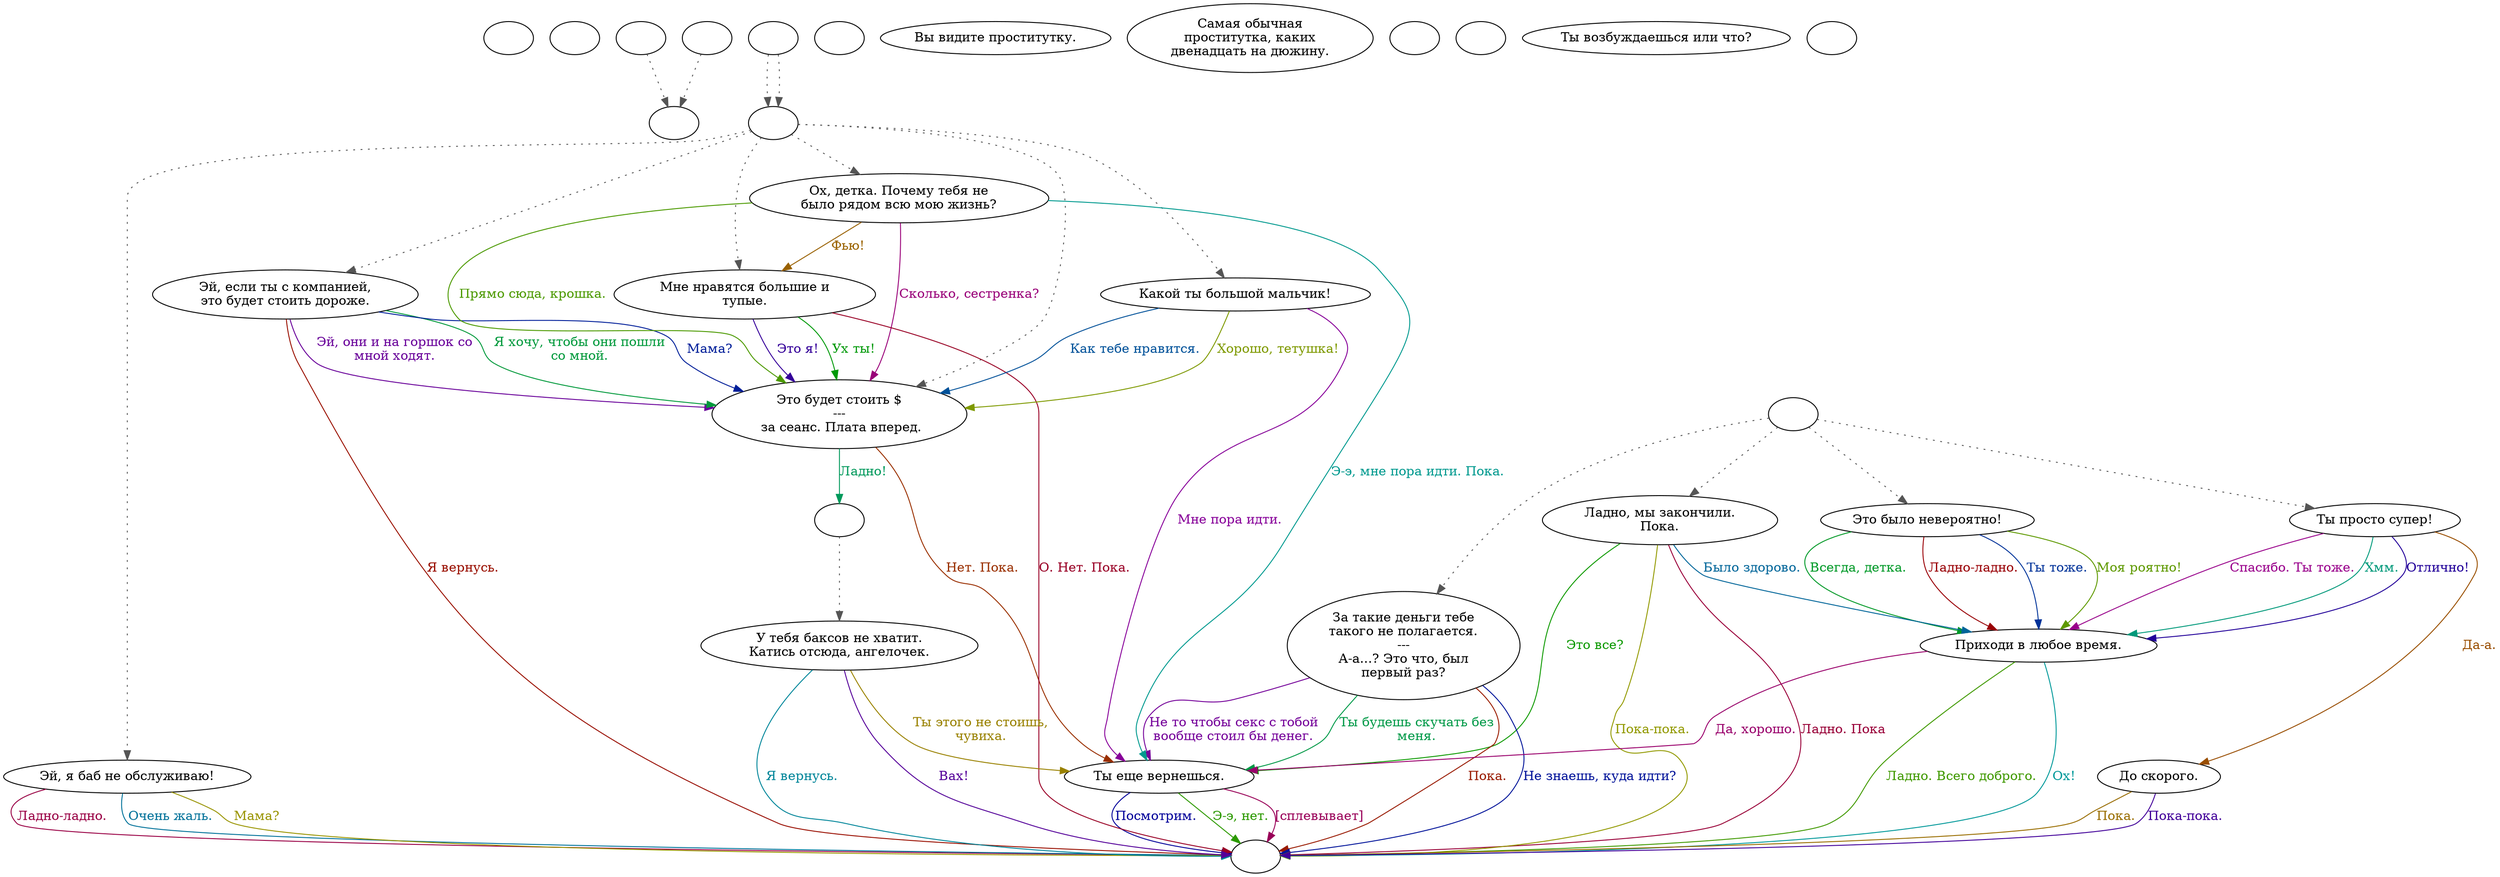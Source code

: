 digraph dcSheila {
  "start" [style=filled       fillcolor="#FFFFFF"       color="#000000"]
  "start" [label=""]
  "critter_p_proc" [style=filled       fillcolor="#FFFFFF"       color="#000000"]
  "critter_p_proc" [label=""]
  "pickup_p_proc" [style=filled       fillcolor="#FFFFFF"       color="#000000"]
  "pickup_p_proc" -> "Node998" [style=dotted color="#555555"]
  "pickup_p_proc" [label=""]
  "talk_p_proc" [style=filled       fillcolor="#FFFFFF"       color="#000000"]
  "talk_p_proc" -> "Node995" [style=dotted color="#555555"]
  "talk_p_proc" -> "Node995" [style=dotted color="#555555"]
  "talk_p_proc" [label=""]
  "destroy_p_proc" [style=filled       fillcolor="#FFFFFF"       color="#000000"]
  "destroy_p_proc" [label=""]
  "look_at_p_proc" [style=filled       fillcolor="#FFFFFF"       color="#000000"]
  "look_at_p_proc" [label="Вы видите проститутку."]
  "description_p_proc" [style=filled       fillcolor="#FFFFFF"       color="#000000"]
  "description_p_proc" [label="Самая обычная\nпроститутка, каких\nдвенадцать на дюжину."]
  "use_skill_on_p_proc" [style=filled       fillcolor="#FFFFFF"       color="#000000"]
  "use_skill_on_p_proc" [label=""]
  "damage_p_proc" [style=filled       fillcolor="#FFFFFF"       color="#000000"]
  "damage_p_proc" -> "Node998" [style=dotted color="#555555"]
  "damage_p_proc" [label=""]
  "map_enter_p_proc" [style=filled       fillcolor="#FFFFFF"       color="#000000"]
  "map_enter_p_proc" [label=""]
  "use_p_proc" [style=filled       fillcolor="#FFFFFF"       color="#000000"]
  "use_p_proc" [label="Ты возбуждаешься или что?"]
  "push_p_proc" [style=filled       fillcolor="#FFFFFF"       color="#000000"]
  "push_p_proc" [label=""]
  "timed_event_p_proc" [style=filled       fillcolor="#FFFFFF"       color="#000000"]
  "timed_event_p_proc" -> "Node009" [style=dotted color="#555555"]
  "timed_event_p_proc" -> "Node010" [style=dotted color="#555555"]
  "timed_event_p_proc" -> "Node011" [style=dotted color="#555555"]
  "timed_event_p_proc" -> "Node012" [style=dotted color="#555555"]
  "timed_event_p_proc" [label=""]
  "Node001" [style=filled       fillcolor="#FFFFFF"       color="#000000"]
  "Node001" [label="Эй, я баб не обслуживаю!"]
  "Node001" -> "Node999" [label="Ладно-ладно." color="#990044" fontcolor="#990044"]
  "Node001" -> "Node999" [label="Очень жаль." color="#007199" fontcolor="#007199"]
  "Node001" -> "Node999" [label="Мама?" color="#999400" fontcolor="#999400"]
  "Node002" [style=filled       fillcolor="#FFFFFF"       color="#000000"]
  "Node002" [label="Эй, если ты с компанией,\nэто будет стоить дороже."]
  "Node002" -> "Node006" [label="Эй, они и на горшок со\nмной ходят." color="#680099" fontcolor="#680099"]
  "Node002" -> "Node006" [label="Я хочу, чтобы они пошли\nсо мной." color="#00993B" fontcolor="#00993B"]
  "Node002" -> "Node999" [label="Я вернусь." color="#990E00" fontcolor="#990E00"]
  "Node002" -> "Node006" [label="Мама?" color="#001E99" fontcolor="#001E99"]
  "Node003" [style=filled       fillcolor="#FFFFFF"       color="#000000"]
  "Node003" [label="Ох, детка. Почему тебя не\nбыло рядом всю мою жизнь?"]
  "Node003" -> "Node006" [label="Прямо сюда, крошка." color="#4B9900" fontcolor="#4B9900"]
  "Node003" -> "Node006" [label="Сколько, сестренка?" color="#990078" fontcolor="#990078"]
  "Node003" -> "Node007" [label="Э-э, мне пора идти. Пока." color="#00998E" fontcolor="#00998E"]
  "Node003" -> "Node004" [label="Фью!" color="#996100" fontcolor="#996100"]
  "Node004" [style=filled       fillcolor="#FFFFFF"       color="#000000"]
  "Node004" [label="Мне нравятся большие и\nтупые."]
  "Node004" -> "Node006" [label="Это я!" color="#340099" fontcolor="#340099"]
  "Node004" -> "Node006" [label="Ух ты!" color="#009908" fontcolor="#009908"]
  "Node004" -> "Node999" [label="О. Нет. Пока." color="#990025" fontcolor="#990025"]
  "Node005" [style=filled       fillcolor="#FFFFFF"       color="#000000"]
  "Node005" [label="Какой ты большой мальчик!"]
  "Node005" -> "Node006" [label="Как тебе нравится." color="#005199" fontcolor="#005199"]
  "Node005" -> "Node006" [label="Хорошо, тетушка!" color="#7E9900" fontcolor="#7E9900"]
  "Node005" -> "Node007" [label="Мне пора идти." color="#870099" fontcolor="#870099"]
  "Node006" [style=filled       fillcolor="#FFFFFF"       color="#000000"]
  "Node006" [label="Это будет стоить $\n---\n за сеанс. Плата вперед."]
  "Node006" -> "Node996" [label="Ладно!" color="#00995B" fontcolor="#00995B"]
  "Node006" -> "Node007" [label="Нет. Пока." color="#992E00" fontcolor="#992E00"]
  "Node007" [style=filled       fillcolor="#FFFFFF"       color="#000000"]
  "Node007" [label="Ты еще вернешься."]
  "Node007" -> "Node999" [label="Посмотрим." color="#010099" fontcolor="#010099"]
  "Node007" -> "Node999" [label="Э-э, нет." color="#2B9900" fontcolor="#2B9900"]
  "Node007" -> "Node999" [label="[сплевывает]" color="#990058" fontcolor="#990058"]
  "Node008" [style=filled       fillcolor="#FFFFFF"       color="#000000"]
  "Node008" [label="У тебя баксов не хватит.\nКатись отсюда, ангелочек."]
  "Node008" -> "Node999" [label="Я вернусь." color="#008599" fontcolor="#008599"]
  "Node008" -> "Node007" [label="Ты этого не стоишь,\nчувиха." color="#998100" fontcolor="#998100"]
  "Node008" -> "Node999" [label="Вах!" color="#540099" fontcolor="#540099"]
  "Node009" [style=filled       fillcolor="#FFFFFF"       color="#000000"]
  "Node009" [label="Это было невероятно!"]
  "Node009" -> "Node013" [label="Всегда, детка." color="#009927" fontcolor="#009927"]
  "Node009" -> "Node013" [label="Ладно-ладно." color="#990005" fontcolor="#990005"]
  "Node009" -> "Node013" [label="Ты тоже." color="#003299" fontcolor="#003299"]
  "Node009" -> "Node013" [label="Моя роятно!" color="#5E9900" fontcolor="#5E9900"]
  "Node010" [style=filled       fillcolor="#FFFFFF"       color="#000000"]
  "Node010" [label="Ты просто супер!"]
  "Node010" -> "Node013" [label="Спасибо. Ты тоже." color="#99008B" fontcolor="#99008B"]
  "Node010" -> "Node013" [label="Хмм." color="#00997A" fontcolor="#00997A"]
  "Node010" -> "Node014" [label="Да-а." color="#994E00" fontcolor="#994E00"]
  "Node010" -> "Node013" [label="Отлично!" color="#210099" fontcolor="#210099"]
  "Node011" [style=filled       fillcolor="#FFFFFF"       color="#000000"]
  "Node011" [label="Ладно, мы закончили.\nПока."]
  "Node011" -> "Node007" [label="Это все?" color="#0C9900" fontcolor="#0C9900"]
  "Node011" -> "Node999" [label="Ладно. Пока" color="#990038" fontcolor="#990038"]
  "Node011" -> "Node013" [label="Было здорово." color="#006599" fontcolor="#006599"]
  "Node011" -> "Node999" [label="Пока-пока." color="#929900" fontcolor="#929900"]
  "Node012" [style=filled       fillcolor="#FFFFFF"       color="#000000"]
  "Node012" [label="За такие деньги тебе\nтакого не полагается.\n---\nА-а...? Это что, был\nпервый раз?"]
  "Node012" -> "Node007" [label="Не то чтобы секс с тобой\nвообще стоил бы денег." color="#740099" fontcolor="#740099"]
  "Node012" -> "Node007" [label="Ты будешь скучать без\nменя." color="#009947" fontcolor="#009947"]
  "Node012" -> "Node999" [label="Пока." color="#991A00" fontcolor="#991A00"]
  "Node012" -> "Node999" [label="Не знаешь, куда идти?" color="#001299" fontcolor="#001299"]
  "Node013" [style=filled       fillcolor="#FFFFFF"       color="#000000"]
  "Node013" [label="Приходи в любое время."]
  "Node013" -> "Node999" [label="Ладно. Всего доброго." color="#3F9900" fontcolor="#3F9900"]
  "Node013" -> "Node007" [label="Да, хорошо." color="#99006B" fontcolor="#99006B"]
  "Node013" -> "Node999" [label="Ох!" color="#009899" fontcolor="#009899"]
  "Node014" [style=filled       fillcolor="#FFFFFF"       color="#000000"]
  "Node014" [label="До скорого."]
  "Node014" -> "Node999" [label="Пока." color="#996D00" fontcolor="#996D00"]
  "Node014" -> "Node999" [label="Пока-пока." color="#410099" fontcolor="#410099"]
  "Node998" [style=filled       fillcolor="#FFFFFF"       color="#000000"]
  "Node998" [label=""]
  "Node996" [style=filled       fillcolor="#FFFFFF"       color="#000000"]
  "Node996" -> "Node008" [style=dotted color="#555555"]
  "Node996" [label=""]
  "Node995" [style=filled       fillcolor="#FFFFFF"       color="#000000"]
  "Node995" -> "Node001" [style=dotted color="#555555"]
  "Node995" -> "Node002" [style=dotted color="#555555"]
  "Node995" -> "Node003" [style=dotted color="#555555"]
  "Node995" -> "Node004" [style=dotted color="#555555"]
  "Node995" -> "Node005" [style=dotted color="#555555"]
  "Node995" -> "Node006" [style=dotted color="#555555"]
  "Node995" [label=""]
  "Node999" [style=filled       fillcolor="#FFFFFF"       color="#000000"]
  "Node999" [label=""]
}